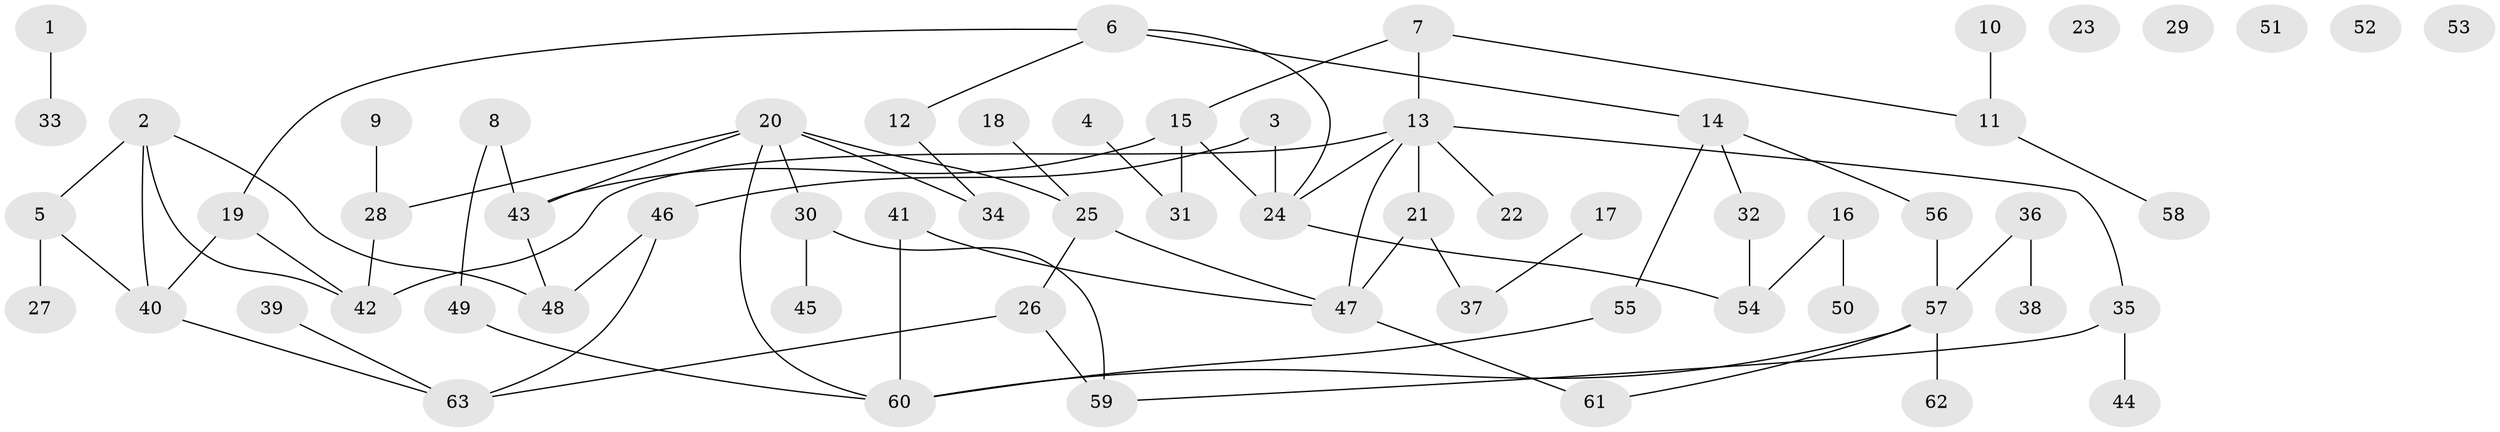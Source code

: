 // Generated by graph-tools (version 1.1) at 2025/49/03/09/25 03:49:12]
// undirected, 63 vertices, 76 edges
graph export_dot {
graph [start="1"]
  node [color=gray90,style=filled];
  1;
  2;
  3;
  4;
  5;
  6;
  7;
  8;
  9;
  10;
  11;
  12;
  13;
  14;
  15;
  16;
  17;
  18;
  19;
  20;
  21;
  22;
  23;
  24;
  25;
  26;
  27;
  28;
  29;
  30;
  31;
  32;
  33;
  34;
  35;
  36;
  37;
  38;
  39;
  40;
  41;
  42;
  43;
  44;
  45;
  46;
  47;
  48;
  49;
  50;
  51;
  52;
  53;
  54;
  55;
  56;
  57;
  58;
  59;
  60;
  61;
  62;
  63;
  1 -- 33;
  2 -- 5;
  2 -- 40;
  2 -- 42;
  2 -- 48;
  3 -- 24;
  3 -- 46;
  4 -- 31;
  5 -- 27;
  5 -- 40;
  6 -- 12;
  6 -- 14;
  6 -- 19;
  6 -- 24;
  7 -- 11;
  7 -- 13;
  7 -- 15;
  8 -- 43;
  8 -- 49;
  9 -- 28;
  10 -- 11;
  11 -- 58;
  12 -- 34;
  13 -- 21;
  13 -- 22;
  13 -- 24;
  13 -- 35;
  13 -- 42;
  13 -- 47;
  14 -- 32;
  14 -- 55;
  14 -- 56;
  15 -- 24;
  15 -- 31;
  15 -- 43;
  16 -- 50;
  16 -- 54;
  17 -- 37;
  18 -- 25;
  19 -- 40;
  19 -- 42;
  20 -- 25;
  20 -- 28;
  20 -- 30;
  20 -- 34;
  20 -- 43;
  20 -- 60;
  21 -- 37;
  21 -- 47;
  24 -- 54;
  25 -- 26;
  25 -- 47;
  26 -- 59;
  26 -- 63;
  28 -- 42;
  30 -- 45;
  30 -- 59;
  32 -- 54;
  35 -- 44;
  35 -- 59;
  36 -- 38;
  36 -- 57;
  39 -- 63;
  40 -- 63;
  41 -- 47;
  41 -- 60;
  43 -- 48;
  46 -- 48;
  46 -- 63;
  47 -- 61;
  49 -- 60;
  55 -- 60;
  56 -- 57;
  57 -- 60;
  57 -- 61;
  57 -- 62;
}
